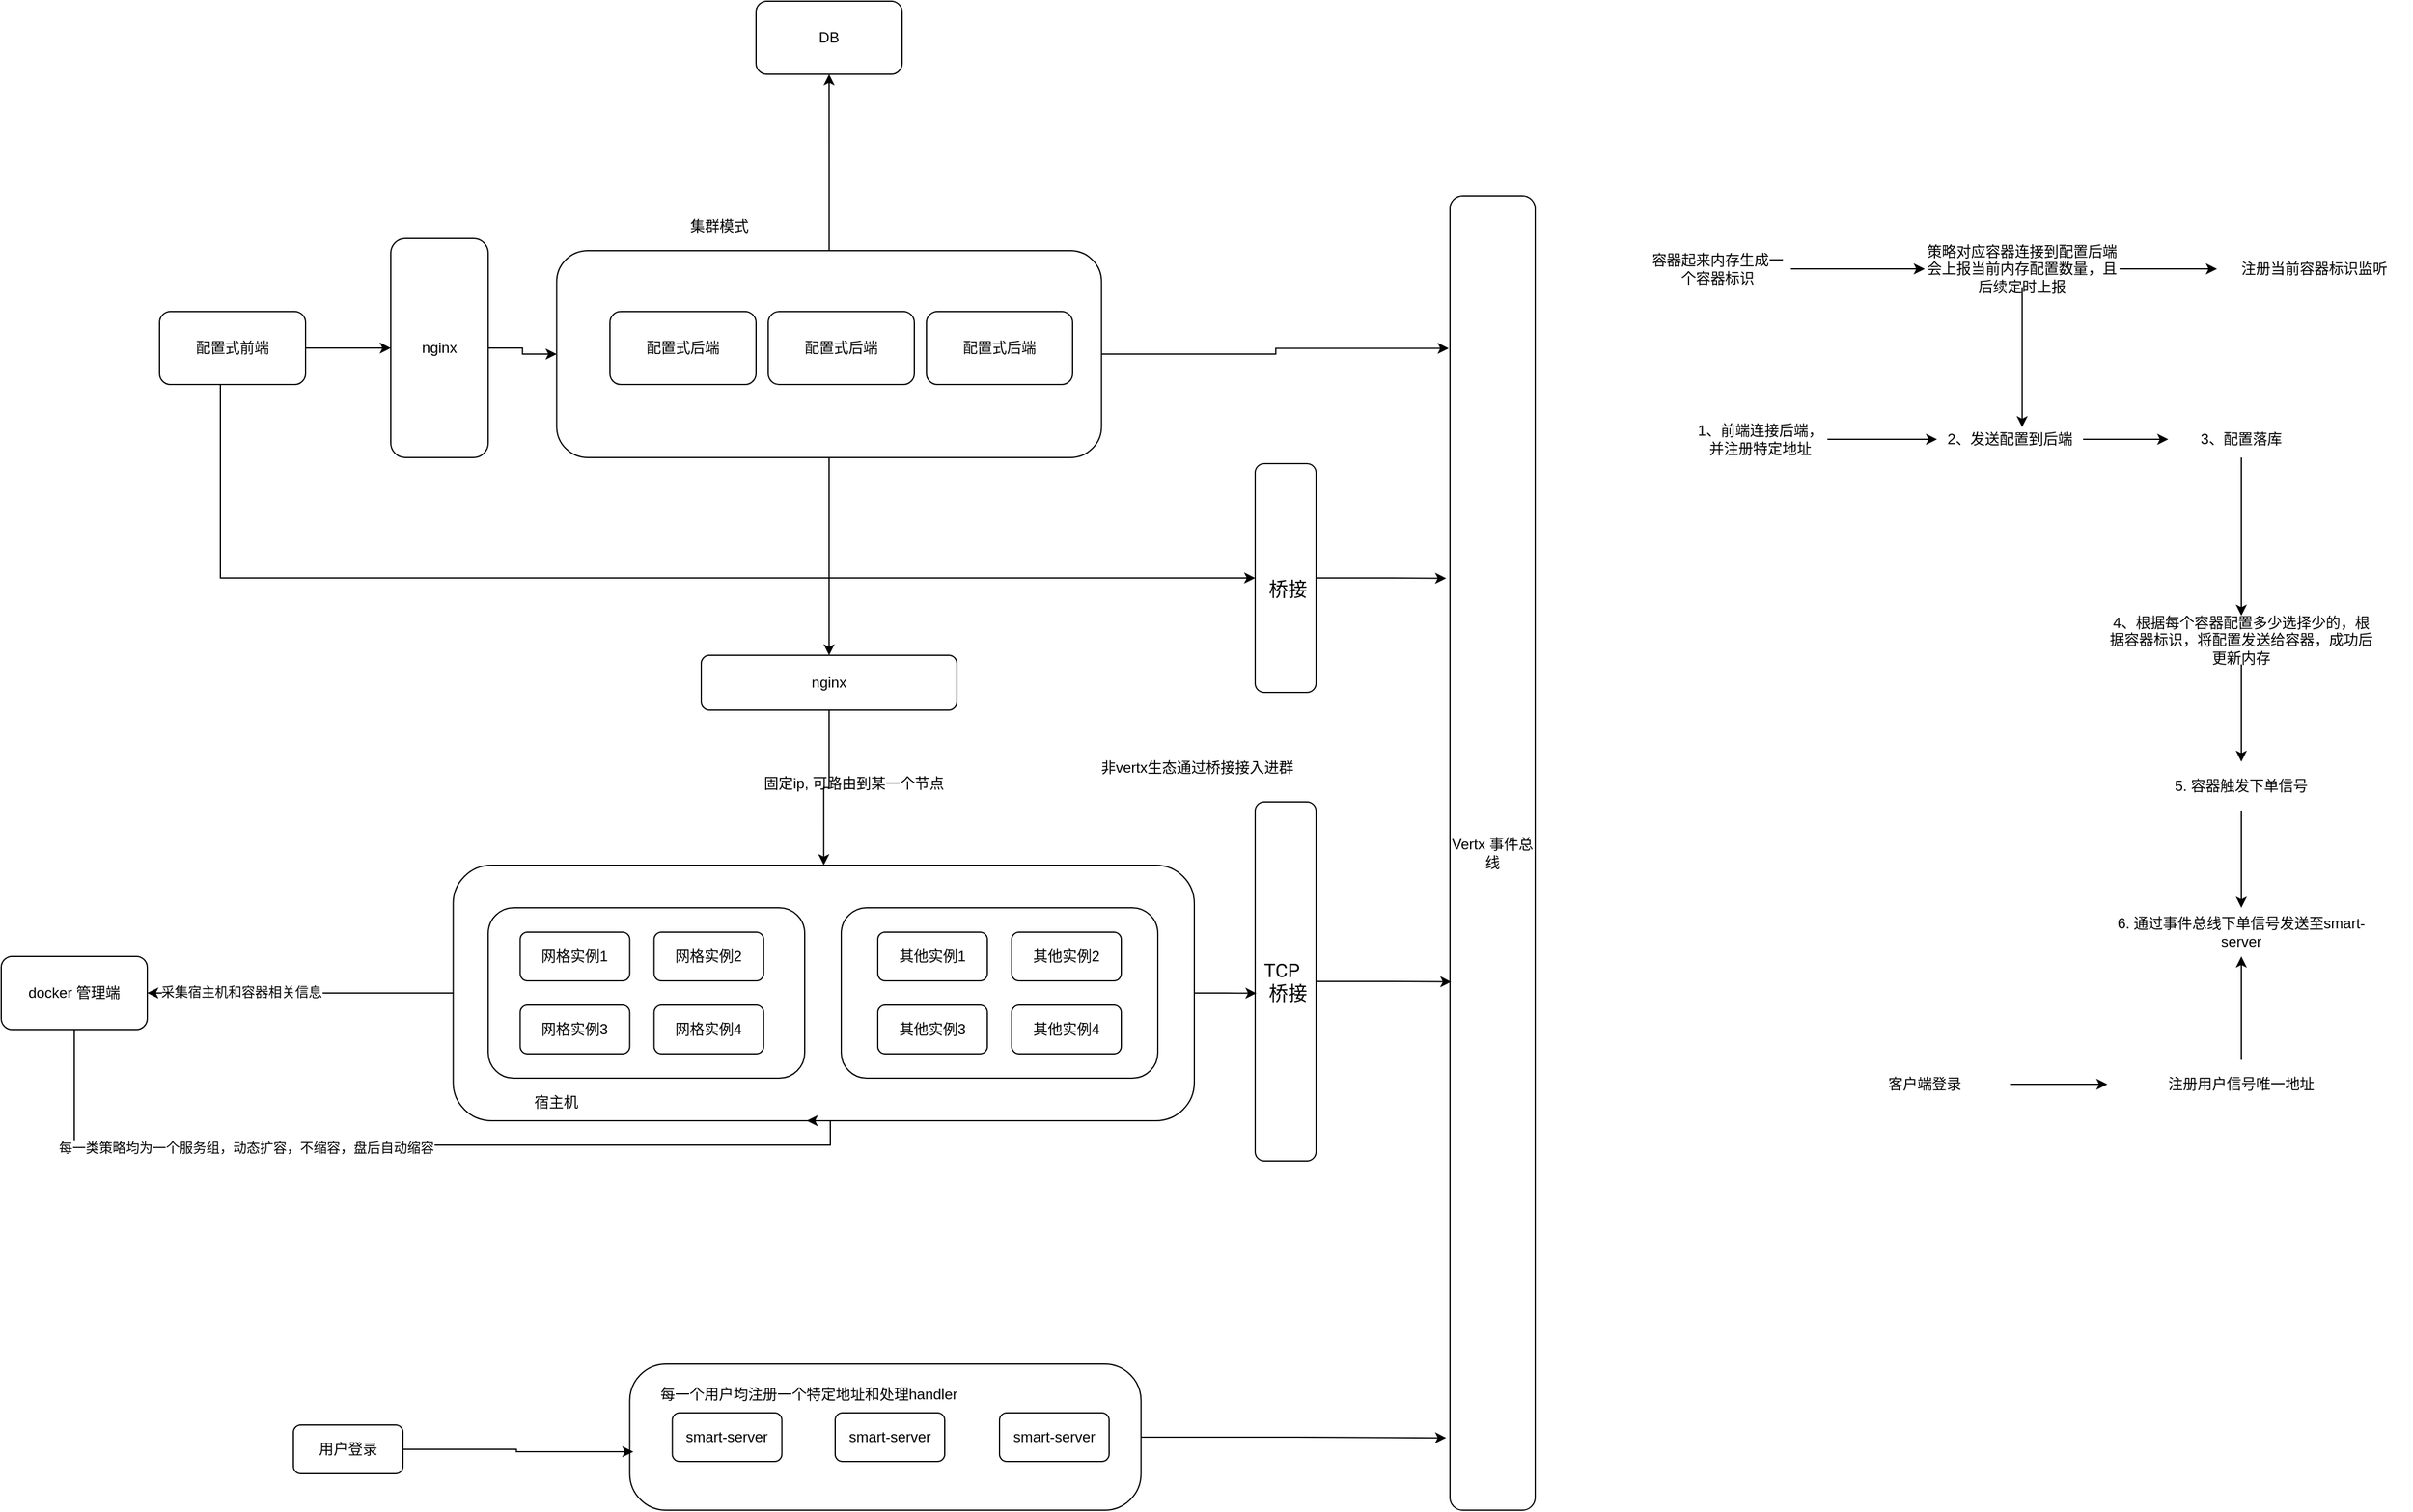 <mxfile version="27.0.9">
  <diagram name="第 1 页" id="DatRSqzjEj-4WdcJNuNi">
    <mxGraphModel dx="3363" dy="1289" grid="1" gridSize="10" guides="1" tooltips="1" connect="1" arrows="1" fold="1" page="1" pageScale="1" pageWidth="1169" pageHeight="827" math="0" shadow="0">
      <root>
        <mxCell id="0" />
        <mxCell id="1" parent="0" />
        <mxCell id="C7FglE39jfFMQdv53OMV-79" value="" style="rounded=1;whiteSpace=wrap;html=1;arcSize=25;" vertex="1" parent="1">
          <mxGeometry x="416.25" y="1230" width="420" height="120" as="geometry" />
        </mxCell>
        <mxCell id="C7FglE39jfFMQdv53OMV-67" style="edgeStyle=orthogonalEdgeStyle;rounded=0;orthogonalLoop=1;jettySize=auto;html=1;entryX=1;entryY=0.5;entryDx=0;entryDy=0;" edge="1" parent="1" source="C7FglE39jfFMQdv53OMV-36" target="C7FglE39jfFMQdv53OMV-66">
          <mxGeometry relative="1" as="geometry" />
        </mxCell>
        <mxCell id="C7FglE39jfFMQdv53OMV-69" value="采集宿主机和容器相关信息" style="edgeLabel;html=1;align=center;verticalAlign=middle;resizable=0;points=[];" vertex="1" connectable="0" parent="C7FglE39jfFMQdv53OMV-67">
          <mxGeometry x="0.395" y="-1" relative="1" as="geometry">
            <mxPoint as="offset" />
          </mxGeometry>
        </mxCell>
        <mxCell id="C7FglE39jfFMQdv53OMV-36" value="" style="rounded=1;whiteSpace=wrap;html=1;" vertex="1" parent="1">
          <mxGeometry x="271.25" y="820" width="608.75" height="210" as="geometry" />
        </mxCell>
        <mxCell id="C7FglE39jfFMQdv53OMV-16" style="edgeStyle=orthogonalEdgeStyle;rounded=0;orthogonalLoop=1;jettySize=auto;html=1;" edge="1" parent="1" source="C7FglE39jfFMQdv53OMV-4" target="C7FglE39jfFMQdv53OMV-15">
          <mxGeometry relative="1" as="geometry" />
        </mxCell>
        <mxCell id="C7FglE39jfFMQdv53OMV-44" style="edgeStyle=orthogonalEdgeStyle;rounded=0;orthogonalLoop=1;jettySize=auto;html=1;exitX=0.5;exitY=1;exitDx=0;exitDy=0;" edge="1" parent="1" source="C7FglE39jfFMQdv53OMV-4" target="C7FglE39jfFMQdv53OMV-40">
          <mxGeometry relative="1" as="geometry" />
        </mxCell>
        <mxCell id="C7FglE39jfFMQdv53OMV-4" value="" style="rounded=1;whiteSpace=wrap;html=1;" vertex="1" parent="1">
          <mxGeometry x="356.25" y="315" width="447.5" height="170" as="geometry" />
        </mxCell>
        <mxCell id="C7FglE39jfFMQdv53OMV-11" style="edgeStyle=orthogonalEdgeStyle;rounded=0;orthogonalLoop=1;jettySize=auto;html=1;" edge="1" parent="1" source="C7FglE39jfFMQdv53OMV-1" target="C7FglE39jfFMQdv53OMV-10">
          <mxGeometry relative="1" as="geometry" />
        </mxCell>
        <mxCell id="C7FglE39jfFMQdv53OMV-98" style="edgeStyle=orthogonalEdgeStyle;rounded=0;orthogonalLoop=1;jettySize=auto;html=1;entryX=0;entryY=0.5;entryDx=0;entryDy=0;" edge="1" parent="1" source="C7FglE39jfFMQdv53OMV-1" target="C7FglE39jfFMQdv53OMV-97">
          <mxGeometry relative="1" as="geometry">
            <Array as="points">
              <mxPoint x="80" y="584" />
            </Array>
          </mxGeometry>
        </mxCell>
        <mxCell id="C7FglE39jfFMQdv53OMV-1" value="配置式前端" style="rounded=1;whiteSpace=wrap;html=1;" vertex="1" parent="1">
          <mxGeometry x="30" y="365" width="120" height="60" as="geometry" />
        </mxCell>
        <mxCell id="C7FglE39jfFMQdv53OMV-2" value="配置式后端" style="rounded=1;whiteSpace=wrap;html=1;" vertex="1" parent="1">
          <mxGeometry x="400" y="365" width="120" height="60" as="geometry" />
        </mxCell>
        <mxCell id="C7FglE39jfFMQdv53OMV-3" value="配置式后端" style="rounded=1;whiteSpace=wrap;html=1;" vertex="1" parent="1">
          <mxGeometry x="530" y="365" width="120" height="60" as="geometry" />
        </mxCell>
        <mxCell id="C7FglE39jfFMQdv53OMV-5" value="" style="rounded=1;whiteSpace=wrap;html=1;" vertex="1" parent="1">
          <mxGeometry x="300" y="855" width="260" height="140" as="geometry" />
        </mxCell>
        <mxCell id="C7FglE39jfFMQdv53OMV-6" value="网格实例1" style="rounded=1;whiteSpace=wrap;html=1;" vertex="1" parent="1">
          <mxGeometry x="326.25" y="875" width="90" height="40" as="geometry" />
        </mxCell>
        <mxCell id="C7FglE39jfFMQdv53OMV-7" value="网格实例2" style="rounded=1;whiteSpace=wrap;html=1;" vertex="1" parent="1">
          <mxGeometry x="436.25" y="875" width="90" height="40" as="geometry" />
        </mxCell>
        <mxCell id="C7FglE39jfFMQdv53OMV-8" value="网格实例3" style="rounded=1;whiteSpace=wrap;html=1;" vertex="1" parent="1">
          <mxGeometry x="326.25" y="935" width="90" height="40" as="geometry" />
        </mxCell>
        <mxCell id="C7FglE39jfFMQdv53OMV-9" value="网格实例4" style="rounded=1;whiteSpace=wrap;html=1;" vertex="1" parent="1">
          <mxGeometry x="436.25" y="935" width="90" height="40" as="geometry" />
        </mxCell>
        <mxCell id="C7FglE39jfFMQdv53OMV-12" style="edgeStyle=orthogonalEdgeStyle;rounded=0;orthogonalLoop=1;jettySize=auto;html=1;entryX=0;entryY=0.5;entryDx=0;entryDy=0;" edge="1" parent="1" source="C7FglE39jfFMQdv53OMV-10" target="C7FglE39jfFMQdv53OMV-4">
          <mxGeometry relative="1" as="geometry" />
        </mxCell>
        <mxCell id="C7FglE39jfFMQdv53OMV-10" value="nginx" style="rounded=1;whiteSpace=wrap;html=1;" vertex="1" parent="1">
          <mxGeometry x="220" y="305" width="80" height="180" as="geometry" />
        </mxCell>
        <mxCell id="C7FglE39jfFMQdv53OMV-13" value="集群模式" style="text;html=1;align=center;verticalAlign=middle;whiteSpace=wrap;rounded=0;" vertex="1" parent="1">
          <mxGeometry x="460" y="280" width="60" height="30" as="geometry" />
        </mxCell>
        <mxCell id="C7FglE39jfFMQdv53OMV-15" value="DB" style="rounded=1;whiteSpace=wrap;html=1;" vertex="1" parent="1">
          <mxGeometry x="520" y="110" width="120" height="60" as="geometry" />
        </mxCell>
        <mxCell id="C7FglE39jfFMQdv53OMV-17" value="Vertx 事件总线" style="rounded=1;whiteSpace=wrap;html=1;" vertex="1" parent="1">
          <mxGeometry x="1090" y="270" width="70" height="1080" as="geometry" />
        </mxCell>
        <mxCell id="C7FglE39jfFMQdv53OMV-18" value="配置式后端" style="rounded=1;whiteSpace=wrap;html=1;" vertex="1" parent="1">
          <mxGeometry x="660" y="365" width="120" height="60" as="geometry" />
        </mxCell>
        <mxCell id="C7FglE39jfFMQdv53OMV-20" value="" style="rounded=1;whiteSpace=wrap;html=1;" vertex="1" parent="1">
          <mxGeometry x="590" y="855" width="260" height="140" as="geometry" />
        </mxCell>
        <mxCell id="C7FglE39jfFMQdv53OMV-21" value="其他实例1" style="rounded=1;whiteSpace=wrap;html=1;" vertex="1" parent="1">
          <mxGeometry x="620" y="875" width="90" height="40" as="geometry" />
        </mxCell>
        <mxCell id="C7FglE39jfFMQdv53OMV-22" value="其他实例2" style="rounded=1;whiteSpace=wrap;html=1;" vertex="1" parent="1">
          <mxGeometry x="730" y="875" width="90" height="40" as="geometry" />
        </mxCell>
        <mxCell id="C7FglE39jfFMQdv53OMV-23" value="其他实例3" style="rounded=1;whiteSpace=wrap;html=1;" vertex="1" parent="1">
          <mxGeometry x="620" y="935" width="90" height="40" as="geometry" />
        </mxCell>
        <mxCell id="C7FglE39jfFMQdv53OMV-24" value="其他实例4" style="rounded=1;whiteSpace=wrap;html=1;" vertex="1" parent="1">
          <mxGeometry x="730" y="935" width="90" height="40" as="geometry" />
        </mxCell>
        <mxCell id="C7FglE39jfFMQdv53OMV-28" value="&lt;div style=&quot;--tw-border-spacing-x: 0; --tw-border-spacing-y: 0; --tw-translate-x: 0; --tw-translate-y: 0; --tw-rotate: 0; --tw-skew-x: 0; --tw-skew-y: 0; --tw-scale-x: 1; --tw-scale-y: 1; --tw-pan-x: ; --tw-pan-y: ; --tw-pinch-zoom: ; --tw-scroll-snap-strictness: proximity; --tw-gradient-from-position: ; --tw-gradient-via-position: ; --tw-gradient-to-position: ; --tw-ordinal: ; --tw-slashed-zero: ; --tw-numeric-figure: ; --tw-numeric-spacing: ; --tw-numeric-fraction: ; --tw-ring-inset: ; --tw-ring-offset-width: 0px; --tw-ring-offset-color: light-dark(#fff, #000000); --tw-ring-color: light-dark(rgba(59,130,246,.5), #4c89ec); --tw-ring-offset-shadow: 0 0 #0000; --tw-ring-shadow: 0 0 #0000; --tw-shadow: 0 0 #0000; --tw-shadow-colored: 0 0 #0000; --tw-blur: ; --tw-brightness: ; --tw-contrast: ; --tw-grayscale: ; --tw-hue-rotate: ; --tw-invert: ; --tw-saturate: ; --tw-sepia: ; --tw-drop-shadow: ; --tw-backdrop-blur: ; --tw-backdrop-brightness: ; --tw-backdrop-contrast: ; --tw-backdrop-grayscale: ; --tw-backdrop-hue-rotate: ; --tw-backdrop-invert: ; --tw-backdrop-opacity: ; --tw-backdrop-saturate: ; --tw-backdrop-sepia: ; --tw-contain-size: ; --tw-contain-layout: ; --tw-contain-paint: ; --tw-contain-style: ; box-sizing: border-box; border: 0px solid; text-decoration: inherit; display: inline-flex; flex-flow: wrap; align-items: center; gap: 0.5rem; font-family: __Roboto_5fd90a, __Roboto_Fallback_5fd90a, Roboto, ui-sans-serif, system-ui, -apple-system, BlinkMacSystemFont, &amp;quot;Segoe UI&amp;quot;, &amp;quot;Helvetica Neue&amp;quot;, Arial, &amp;quot;Noto Sans&amp;quot;, sans-serif, &amp;quot;Apple Color Emoji&amp;quot;, &amp;quot;Segoe UI Emoji&amp;quot;, &amp;quot;Segoe UI Symbol&amp;quot;, &amp;quot;Noto Color Emoji&amp;quot;; font-size: 15.75px; text-align: left; background-color: light-dark(rgb(255, 255, 255), rgb(18, 18, 18));&quot;&gt;TCP&lt;br&gt;&amp;nbsp;桥接&lt;/div&gt;" style="rounded=1;whiteSpace=wrap;html=1;" vertex="1" parent="1">
          <mxGeometry x="930" y="768" width="50" height="295" as="geometry" />
        </mxCell>
        <mxCell id="C7FglE39jfFMQdv53OMV-39" value="非vertx生态通过桥接接入进群" style="text;html=1;align=center;verticalAlign=middle;whiteSpace=wrap;rounded=0;" vertex="1" parent="1">
          <mxGeometry x="795" y="720" width="175" height="40" as="geometry" />
        </mxCell>
        <mxCell id="C7FglE39jfFMQdv53OMV-46" style="edgeStyle=orthogonalEdgeStyle;rounded=0;orthogonalLoop=1;jettySize=auto;html=1;exitX=0.5;exitY=1;exitDx=0;exitDy=0;entryX=0.5;entryY=0;entryDx=0;entryDy=0;" edge="1" parent="1" source="C7FglE39jfFMQdv53OMV-40" target="C7FglE39jfFMQdv53OMV-36">
          <mxGeometry relative="1" as="geometry" />
        </mxCell>
        <mxCell id="C7FglE39jfFMQdv53OMV-40" value="nginx" style="rounded=1;whiteSpace=wrap;html=1;" vertex="1" parent="1">
          <mxGeometry x="475" y="647.5" width="210" height="45" as="geometry" />
        </mxCell>
        <mxCell id="C7FglE39jfFMQdv53OMV-43" value="固定ip, 可路由到某一个节点" style="text;html=1;align=center;verticalAlign=middle;resizable=0;points=[];autosize=1;strokeColor=none;fillColor=none;" vertex="1" parent="1">
          <mxGeometry x="515" y="738" width="170" height="30" as="geometry" />
        </mxCell>
        <mxCell id="C7FglE39jfFMQdv53OMV-54" style="edgeStyle=orthogonalEdgeStyle;rounded=0;orthogonalLoop=1;jettySize=auto;html=1;entryX=0;entryY=0.5;entryDx=0;entryDy=0;" edge="1" parent="1" source="C7FglE39jfFMQdv53OMV-52" target="C7FglE39jfFMQdv53OMV-53">
          <mxGeometry relative="1" as="geometry" />
        </mxCell>
        <mxCell id="C7FglE39jfFMQdv53OMV-52" value="1、前端连接后端，并注册特定地址" style="text;html=1;align=center;verticalAlign=middle;whiteSpace=wrap;rounded=0;" vertex="1" parent="1">
          <mxGeometry x="1290" y="455" width="110" height="30" as="geometry" />
        </mxCell>
        <mxCell id="C7FglE39jfFMQdv53OMV-56" style="edgeStyle=orthogonalEdgeStyle;rounded=0;orthogonalLoop=1;jettySize=auto;html=1;" edge="1" parent="1" source="C7FglE39jfFMQdv53OMV-53" target="C7FglE39jfFMQdv53OMV-55">
          <mxGeometry relative="1" as="geometry" />
        </mxCell>
        <mxCell id="C7FglE39jfFMQdv53OMV-53" value="2、发送配置到后端" style="text;html=1;align=center;verticalAlign=middle;whiteSpace=wrap;rounded=0;" vertex="1" parent="1">
          <mxGeometry x="1490" y="455" width="120" height="30" as="geometry" />
        </mxCell>
        <mxCell id="C7FglE39jfFMQdv53OMV-62" style="edgeStyle=orthogonalEdgeStyle;rounded=0;orthogonalLoop=1;jettySize=auto;html=1;" edge="1" parent="1" source="C7FglE39jfFMQdv53OMV-55" target="C7FglE39jfFMQdv53OMV-59">
          <mxGeometry relative="1" as="geometry" />
        </mxCell>
        <mxCell id="C7FglE39jfFMQdv53OMV-55" value="3、配置落库" style="text;html=1;align=center;verticalAlign=middle;whiteSpace=wrap;rounded=0;" vertex="1" parent="1">
          <mxGeometry x="1680" y="455" width="120" height="30" as="geometry" />
        </mxCell>
        <mxCell id="C7FglE39jfFMQdv53OMV-64" value="" style="edgeStyle=orthogonalEdgeStyle;rounded=0;orthogonalLoop=1;jettySize=auto;html=1;" edge="1" parent="1" source="C7FglE39jfFMQdv53OMV-57" target="C7FglE39jfFMQdv53OMV-63">
          <mxGeometry relative="1" as="geometry" />
        </mxCell>
        <mxCell id="C7FglE39jfFMQdv53OMV-57" value="策略对应容器连接到配置后端会上报当前内存配置数量，且后续定时上报" style="text;html=1;align=center;verticalAlign=middle;whiteSpace=wrap;rounded=0;" vertex="1" parent="1">
          <mxGeometry x="1480" y="315" width="160" height="30" as="geometry" />
        </mxCell>
        <mxCell id="C7FglE39jfFMQdv53OMV-58" style="edgeStyle=orthogonalEdgeStyle;rounded=0;orthogonalLoop=1;jettySize=auto;html=1;entryX=0.583;entryY=0.167;entryDx=0;entryDy=0;entryPerimeter=0;" edge="1" parent="1" source="C7FglE39jfFMQdv53OMV-57" target="C7FglE39jfFMQdv53OMV-53">
          <mxGeometry relative="1" as="geometry" />
        </mxCell>
        <mxCell id="C7FglE39jfFMQdv53OMV-74" value="" style="edgeStyle=orthogonalEdgeStyle;rounded=0;orthogonalLoop=1;jettySize=auto;html=1;" edge="1" parent="1" source="C7FglE39jfFMQdv53OMV-59" target="C7FglE39jfFMQdv53OMV-73">
          <mxGeometry relative="1" as="geometry" />
        </mxCell>
        <mxCell id="C7FglE39jfFMQdv53OMV-59" value="4、根据每个容器配置多少选择少的，根据容器标识，将配置发送给容器，成功后更新内存" style="text;html=1;align=center;verticalAlign=middle;whiteSpace=wrap;rounded=0;" vertex="1" parent="1">
          <mxGeometry x="1630" y="615" width="220" height="40" as="geometry" />
        </mxCell>
        <mxCell id="C7FglE39jfFMQdv53OMV-61" style="edgeStyle=orthogonalEdgeStyle;rounded=0;orthogonalLoop=1;jettySize=auto;html=1;" edge="1" parent="1" source="C7FglE39jfFMQdv53OMV-60" target="C7FglE39jfFMQdv53OMV-57">
          <mxGeometry relative="1" as="geometry" />
        </mxCell>
        <mxCell id="C7FglE39jfFMQdv53OMV-60" value="容器起来内存生成一个容器标识" style="text;html=1;align=center;verticalAlign=middle;whiteSpace=wrap;rounded=0;" vertex="1" parent="1">
          <mxGeometry x="1250" y="315" width="120" height="30" as="geometry" />
        </mxCell>
        <mxCell id="C7FglE39jfFMQdv53OMV-63" value="注册当前容器标识监听" style="text;html=1;align=center;verticalAlign=middle;whiteSpace=wrap;rounded=0;" vertex="1" parent="1">
          <mxGeometry x="1720" y="315" width="160" height="30" as="geometry" />
        </mxCell>
        <mxCell id="C7FglE39jfFMQdv53OMV-65" value="宿主机" style="text;html=1;align=center;verticalAlign=middle;whiteSpace=wrap;rounded=0;" vertex="1" parent="1">
          <mxGeometry x="326" y="1000" width="60" height="30" as="geometry" />
        </mxCell>
        <mxCell id="C7FglE39jfFMQdv53OMV-66" value="docker 管理端" style="rounded=1;whiteSpace=wrap;html=1;" vertex="1" parent="1">
          <mxGeometry x="-100" y="895" width="120" height="60" as="geometry" />
        </mxCell>
        <mxCell id="C7FglE39jfFMQdv53OMV-70" style="edgeStyle=orthogonalEdgeStyle;rounded=0;orthogonalLoop=1;jettySize=auto;html=1;entryX=0.477;entryY=1;entryDx=0;entryDy=0;entryPerimeter=0;" edge="1" parent="1" source="C7FglE39jfFMQdv53OMV-66" target="C7FglE39jfFMQdv53OMV-36">
          <mxGeometry relative="1" as="geometry">
            <Array as="points">
              <mxPoint x="-40" y="1050" />
              <mxPoint x="581" y="1050" />
            </Array>
          </mxGeometry>
        </mxCell>
        <mxCell id="C7FglE39jfFMQdv53OMV-71" value="每一类策略均为一个服务组，动态扩容，不缩容，盘后自动缩容" style="edgeLabel;html=1;align=center;verticalAlign=middle;resizable=0;points=[];" vertex="1" connectable="0" parent="C7FglE39jfFMQdv53OMV-70">
          <mxGeometry x="-0.375" y="-2" relative="1" as="geometry">
            <mxPoint as="offset" />
          </mxGeometry>
        </mxCell>
        <mxCell id="C7FglE39jfFMQdv53OMV-90" value="" style="edgeStyle=orthogonalEdgeStyle;rounded=0;orthogonalLoop=1;jettySize=auto;html=1;" edge="1" parent="1" source="C7FglE39jfFMQdv53OMV-73" target="C7FglE39jfFMQdv53OMV-89">
          <mxGeometry relative="1" as="geometry" />
        </mxCell>
        <mxCell id="C7FglE39jfFMQdv53OMV-73" value="5. 容器触发下单信号" style="text;html=1;align=center;verticalAlign=middle;whiteSpace=wrap;rounded=0;" vertex="1" parent="1">
          <mxGeometry x="1630" y="735" width="220" height="40" as="geometry" />
        </mxCell>
        <mxCell id="C7FglE39jfFMQdv53OMV-75" value="smart-server" style="rounded=1;whiteSpace=wrap;html=1;" vertex="1" parent="1">
          <mxGeometry x="451.25" y="1270" width="90" height="40" as="geometry" />
        </mxCell>
        <mxCell id="C7FglE39jfFMQdv53OMV-77" value="smart-server" style="rounded=1;whiteSpace=wrap;html=1;" vertex="1" parent="1">
          <mxGeometry x="585" y="1270" width="90" height="40" as="geometry" />
        </mxCell>
        <mxCell id="C7FglE39jfFMQdv53OMV-78" value="smart-server" style="rounded=1;whiteSpace=wrap;html=1;" vertex="1" parent="1">
          <mxGeometry x="720" y="1270" width="90" height="40" as="geometry" />
        </mxCell>
        <mxCell id="C7FglE39jfFMQdv53OMV-80" value="用户登录" style="rounded=1;whiteSpace=wrap;html=1;" vertex="1" parent="1">
          <mxGeometry x="140" y="1280" width="90" height="40" as="geometry" />
        </mxCell>
        <mxCell id="C7FglE39jfFMQdv53OMV-81" style="edgeStyle=orthogonalEdgeStyle;rounded=0;orthogonalLoop=1;jettySize=auto;html=1;entryX=0.007;entryY=0.6;entryDx=0;entryDy=0;entryPerimeter=0;" edge="1" parent="1" source="C7FglE39jfFMQdv53OMV-80" target="C7FglE39jfFMQdv53OMV-79">
          <mxGeometry relative="1" as="geometry" />
        </mxCell>
        <mxCell id="C7FglE39jfFMQdv53OMV-83" value="每一个用户均注册一个特定地址和处理handler" style="text;html=1;align=center;verticalAlign=middle;whiteSpace=wrap;rounded=0;" vertex="1" parent="1">
          <mxGeometry x="426.25" y="1250" width="275" height="10" as="geometry" />
        </mxCell>
        <mxCell id="C7FglE39jfFMQdv53OMV-85" style="edgeStyle=orthogonalEdgeStyle;rounded=0;orthogonalLoop=1;jettySize=auto;html=1;entryX=0.021;entryY=0.533;entryDx=0;entryDy=0;entryPerimeter=0;" edge="1" parent="1" source="C7FglE39jfFMQdv53OMV-36" target="C7FglE39jfFMQdv53OMV-28">
          <mxGeometry relative="1" as="geometry" />
        </mxCell>
        <mxCell id="C7FglE39jfFMQdv53OMV-86" style="edgeStyle=orthogonalEdgeStyle;rounded=0;orthogonalLoop=1;jettySize=auto;html=1;entryX=0.015;entryY=0.598;entryDx=0;entryDy=0;entryPerimeter=0;" edge="1" parent="1" source="C7FglE39jfFMQdv53OMV-28" target="C7FglE39jfFMQdv53OMV-17">
          <mxGeometry relative="1" as="geometry" />
        </mxCell>
        <mxCell id="C7FglE39jfFMQdv53OMV-87" style="edgeStyle=orthogonalEdgeStyle;rounded=0;orthogonalLoop=1;jettySize=auto;html=1;entryX=-0.045;entryY=0.945;entryDx=0;entryDy=0;entryPerimeter=0;" edge="1" parent="1" source="C7FglE39jfFMQdv53OMV-79" target="C7FglE39jfFMQdv53OMV-17">
          <mxGeometry relative="1" as="geometry" />
        </mxCell>
        <mxCell id="C7FglE39jfFMQdv53OMV-88" style="edgeStyle=orthogonalEdgeStyle;rounded=0;orthogonalLoop=1;jettySize=auto;html=1;entryX=-0.015;entryY=0.116;entryDx=0;entryDy=0;entryPerimeter=0;" edge="1" parent="1" source="C7FglE39jfFMQdv53OMV-4" target="C7FglE39jfFMQdv53OMV-17">
          <mxGeometry relative="1" as="geometry" />
        </mxCell>
        <mxCell id="C7FglE39jfFMQdv53OMV-89" value="6. 通过事件总线下单信号发送至smart-server" style="text;html=1;align=center;verticalAlign=middle;whiteSpace=wrap;rounded=0;" vertex="1" parent="1">
          <mxGeometry x="1630" y="855" width="220" height="40" as="geometry" />
        </mxCell>
        <mxCell id="C7FglE39jfFMQdv53OMV-92" style="edgeStyle=orthogonalEdgeStyle;rounded=0;orthogonalLoop=1;jettySize=auto;html=1;" edge="1" parent="1" source="C7FglE39jfFMQdv53OMV-91" target="C7FglE39jfFMQdv53OMV-89">
          <mxGeometry relative="1" as="geometry" />
        </mxCell>
        <mxCell id="C7FglE39jfFMQdv53OMV-91" value="注册用户信号唯一地址" style="text;html=1;align=center;verticalAlign=middle;whiteSpace=wrap;rounded=0;" vertex="1" parent="1">
          <mxGeometry x="1630" y="980" width="220" height="40" as="geometry" />
        </mxCell>
        <mxCell id="C7FglE39jfFMQdv53OMV-94" style="edgeStyle=orthogonalEdgeStyle;rounded=0;orthogonalLoop=1;jettySize=auto;html=1;entryX=0;entryY=0.5;entryDx=0;entryDy=0;" edge="1" parent="1" source="C7FglE39jfFMQdv53OMV-93" target="C7FglE39jfFMQdv53OMV-91">
          <mxGeometry relative="1" as="geometry" />
        </mxCell>
        <mxCell id="C7FglE39jfFMQdv53OMV-93" value="客户端登录" style="text;html=1;align=center;verticalAlign=middle;whiteSpace=wrap;rounded=0;" vertex="1" parent="1">
          <mxGeometry x="1410" y="982.5" width="140" height="35" as="geometry" />
        </mxCell>
        <mxCell id="C7FglE39jfFMQdv53OMV-97" value="&lt;div style=&quot;--tw-border-spacing-x: 0; --tw-border-spacing-y: 0; --tw-translate-x: 0; --tw-translate-y: 0; --tw-rotate: 0; --tw-skew-x: 0; --tw-skew-y: 0; --tw-scale-x: 1; --tw-scale-y: 1; --tw-pan-x: ; --tw-pan-y: ; --tw-pinch-zoom: ; --tw-scroll-snap-strictness: proximity; --tw-gradient-from-position: ; --tw-gradient-via-position: ; --tw-gradient-to-position: ; --tw-ordinal: ; --tw-slashed-zero: ; --tw-numeric-figure: ; --tw-numeric-spacing: ; --tw-numeric-fraction: ; --tw-ring-inset: ; --tw-ring-offset-width: 0px; --tw-ring-offset-color: light-dark(#fff, #000000); --tw-ring-color: light-dark(rgba(59,130,246,.5), #4c89ec); --tw-ring-offset-shadow: 0 0 #0000; --tw-ring-shadow: 0 0 #0000; --tw-shadow: 0 0 #0000; --tw-shadow-colored: 0 0 #0000; --tw-blur: ; --tw-brightness: ; --tw-contrast: ; --tw-grayscale: ; --tw-hue-rotate: ; --tw-invert: ; --tw-saturate: ; --tw-sepia: ; --tw-drop-shadow: ; --tw-backdrop-blur: ; --tw-backdrop-brightness: ; --tw-backdrop-contrast: ; --tw-backdrop-grayscale: ; --tw-backdrop-hue-rotate: ; --tw-backdrop-invert: ; --tw-backdrop-opacity: ; --tw-backdrop-saturate: ; --tw-backdrop-sepia: ; --tw-contain-size: ; --tw-contain-layout: ; --tw-contain-paint: ; --tw-contain-style: ; box-sizing: border-box; border: 0px solid; text-decoration: inherit; display: inline-flex; flex-flow: wrap; align-items: center; gap: 0.5rem; font-family: __Roboto_5fd90a, __Roboto_Fallback_5fd90a, Roboto, ui-sans-serif, system-ui, -apple-system, BlinkMacSystemFont, &amp;quot;Segoe UI&amp;quot;, &amp;quot;Helvetica Neue&amp;quot;, Arial, &amp;quot;Noto Sans&amp;quot;, sans-serif, &amp;quot;Apple Color Emoji&amp;quot;, &amp;quot;Segoe UI Emoji&amp;quot;, &amp;quot;Segoe UI Symbol&amp;quot;, &amp;quot;Noto Color Emoji&amp;quot;; font-size: 15.75px; text-align: left; background-color: light-dark(rgb(255, 255, 255), rgb(18, 18, 18));&quot;&gt;&lt;br&gt;&amp;nbsp;桥接&lt;/div&gt;" style="rounded=1;whiteSpace=wrap;html=1;" vertex="1" parent="1">
          <mxGeometry x="930" y="490" width="50" height="188" as="geometry" />
        </mxCell>
        <mxCell id="C7FglE39jfFMQdv53OMV-99" style="edgeStyle=orthogonalEdgeStyle;rounded=0;orthogonalLoop=1;jettySize=auto;html=1;entryX=-0.045;entryY=0.291;entryDx=0;entryDy=0;entryPerimeter=0;" edge="1" parent="1" source="C7FglE39jfFMQdv53OMV-97" target="C7FglE39jfFMQdv53OMV-17">
          <mxGeometry relative="1" as="geometry" />
        </mxCell>
      </root>
    </mxGraphModel>
  </diagram>
</mxfile>
